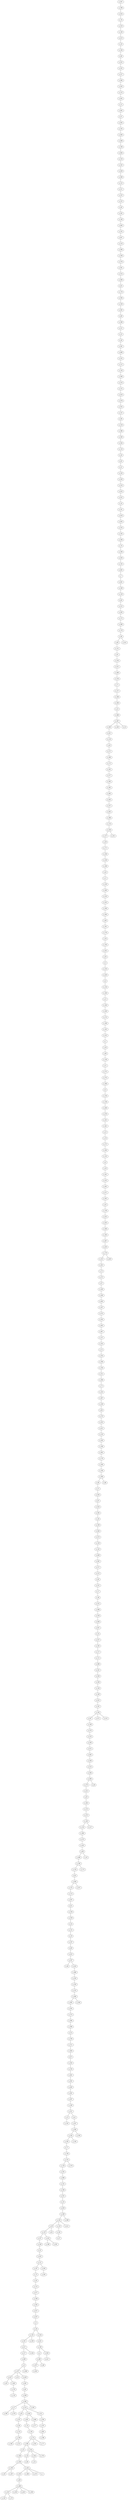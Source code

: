 graph arbol6 {
n_0--n_156
n_2--n_28
n_3--n_220
n_4--n_485
n_5--n_30
n_6--n_134
n_7--n_461
n_8--n_29
n_9--n_107
n_9--n_266
n_10--n_426
n_11--n_229
n_12--n_492
n_13--n_324
n_14--n_327
n_15--n_150
n_16--n_101
n_17--n_38
n_18--n_48
n_19--n_167
n_20--n_194
n_21--n_184
n_22--n_78
n_25--n_58
n_26--n_100
n_27--n_280
n_27--n_376
n_28--n_86
n_29--n_341
n_30--n_102
n_30--n_334
n_31--n_230
n_32--n_432
n_34--n_65
n_36--n_114
n_38--n_222
n_39--n_171
n_40--n_282
n_41--n_347
n_42--n_139
n_43--n_115
n_44--n_271
n_45--n_11
n_46--n_60
n_46--n_414
n_47--n_363
n_51--n_275
n_52--n_466
n_53--n_239
n_54--n_131
n_55--n_348
n_56--n_104
n_57--n_263
n_58--n_281
n_59--n_132
n_59--n_81
n_60--n_151
n_61--n_226
n_62--n_176
n_64--n_215
n_65--n_31
n_66--n_480
n_67--n_345
n_68--n_499
n_68--n_33
n_69--n_288
n_70--n_299
n_71--n_157
n_72--n_105
n_73--n_43
n_74--n_130
n_75--n_372
n_76--n_310
n_77--n_138
n_78--n_272
n_80--n_452
n_82--n_494
n_83--n_247
n_84--n_270
n_85--n_309
n_86--n_158
n_87--n_453
n_89--n_291
n_90--n_352
n_91--n_316
n_92--n_305
n_93--n_3
n_95--n_231
n_96--n_57
n_97--n_439
n_99--n_218
n_100--n_444
n_101--n_418
n_102--n_201
n_102--n_330
n_103--n_143
n_103--n_79
n_104--n_455
n_105--n_497
n_106--n_464
n_107--n_422
n_107--n_35
n_107--n_428
n_108--n_370
n_109--n_84
n_110--n_328
n_111--n_496
n_112--n_126
n_113--n_307
n_114--n_238
n_115--n_477
n_116--n_34
n_117--n_111
n_118--n_44
n_120--n_240
n_121--n_187
n_121--n_393
n_122--n_419
n_123--n_445
n_124--n_366
n_125--n_113
n_126--n_269
n_127--n_39
n_128--n_64
n_129--n_245
n_130--n_174
n_131--n_19
n_132--n_237
n_132--n_410
n_133--n_181
n_134--n_160
n_135--n_8
n_136--n_448
n_137--n_243
n_138--n_153
n_139--n_423
n_140--n_413
n_141--n_246
n_142--n_409
n_144--n_149
n_145--n_462
n_146--n_289
n_147--n_99
n_148--n_484
n_149--n_325
n_151--n_91
n_152--n_311
n_153--n_129
n_153--n_379
n_154--n_82
n_155--n_406
n_156--n_136
n_157--n_268
n_158--n_51
n_159--n_142
n_160--n_21
n_161--n_441
n_162--n_133
n_162--n_59
n_162--n_411
n_163--n_400
n_164--n_267
n_164--n_472
n_164--n_315
n_165--n_124
n_165--n_317
n_166--n_146
n_167--n_80
n_168--n_192
n_170--n_252
n_170--n_459
n_171--n_236
n_172--n_202
n_174--n_290
n_174--n_292
n_174--n_177
n_175--n_398
n_176--n_394
n_178--n_46
n_179--n_166
n_180--n_303
n_180--n_4
n_181--n_37
n_182--n_117
n_183--n_208
n_184--n_339
n_185--n_487
n_187--n_73
n_189--n_321
n_190--n_154
n_190--n_173
n_191--n_164
n_192--n_253
n_193--n_77
n_194--n_90
n_196--n_45
n_197--n_465
n_198--n_395
n_200--n_412
n_201--n_417
n_202--n_377
n_203--n_123
n_204--n_336
n_205--n_273
n_206--n_304
n_207--n_474
n_208--n_70
n_209--n_342
n_210--n_122
n_211--n_483
n_213--n_95
n_214--n_456
n_214--n_83
n_214--n_312
n_215--n_283
n_216--n_242
n_217--n_460
n_218--n_386
n_219--n_399
n_220--n_429
n_221--n_25
n_222--n_498
n_223--n_200
n_224--n_424
n_225--n_40
n_226--n_329
n_227--n_384
n_228--n_196
n_229--n_260
n_230--n_359
n_231--n_17
n_232--n_225
n_233--n_183
n_234--n_481
n_235--n_407
n_236--n_228
n_237--n_249
n_238--n_169
n_238--n_212
n_239--n_211
n_240--n_198
n_241--n_204
n_242--n_458
n_243--n_13
n_244--n_195
n_244--n_193
n_245--n_468
n_246--n_331
n_247--n_36
n_248--n_128
n_249--n_32
n_250--n_326
n_251--n_286
n_252--n_261
n_253--n_2
n_254--n_18
n_254--n_354
n_254--n_279
n_255--n_112
n_256--n_251
n_257--n_402
n_258--n_392
n_259--n_449
n_260--n_319
n_261--n_75
n_263--n_87
n_264--n_135
n_267--n_108
n_268--n_300
n_269--n_210
n_270--n_335
n_271--n_396
n_272--n_264
n_273--n_380
n_274--n_168
n_275--n_374
n_276--n_119
n_278--n_56
n_281--n_489
n_282--n_148
n_283--n_175
n_284--n_244
n_284--n_356
n_285--n_26
n_286--n_72
n_288--n_221
n_289--n_96
n_289--n_88
n_290--n_55
n_290--n_254
n_291--n_278
n_294--n_197
n_295--n_50
n_295--n_287
n_296--n_256
n_297--n_94
n_297--n_416
n_298--n_454
n_299--n_430
n_300--n_52
n_302--n_42
n_303--n_457
n_304--n_89
n_305--n_473
n_306--n_152
n_307--n_61
n_308--n_0
n_309--n_383
n_310--n_140
n_311--n_232
n_312--n_294
n_313--n_364
n_314--n_369
n_316--n_421
n_318--n_71
n_319--n_353
n_321--n_41
n_321--n_15
n_322--n_16
n_323--n_405
n_324--n_296
n_325--n_191
n_326--n_155
n_327--n_182
n_328--n_351
n_328--n_127
n_329--n_54
n_331--n_10
n_332--n_227
n_333--n_66
n_334--n_431
n_335--n_425
n_336--n_144
n_337--n_343
n_338--n_378
n_339--n_274
n_340--n_344
n_341--n_323
n_342--n_427
n_344--n_116
n_345--n_234
n_346--n_404
n_347--n_284
n_348--n_438
n_349--n_162
n_349--n_368
n_350--n_493
n_352--n_332
n_353--n_206
n_354--n_24
n_355--n_147
n_359--n_224
n_361--n_314
n_362--n_371
n_363--n_163
n_364--n_490
n_365--n_382
n_366--n_479
n_367--n_298
n_369--n_62
n_370--n_223
n_371--n_213
n_372--n_97
n_373--n_415
n_374--n_308
n_375--n_165
n_377--n_365
n_378--n_361
n_380--n_389
n_381--n_397
n_382--n_495
n_383--n_27
n_383--n_214
n_383--n_262
n_384--n_203
n_385--n_205
n_386--n_340
n_387--n_390
n_387--n_293
n_387--n_23
n_388--n_110
n_389--n_53
n_390--n_451
n_391--n_440
n_392--n_69
n_393--n_265
n_394--n_258
n_395--n_179
n_396--n_172
n_397--n_189
n_398--n_178
n_399--n_338
n_400--n_408
n_401--n_74
n_402--n_388
n_403--n_233
n_404--n_207
n_405--n_471
n_406--n_385
n_406--n_358
n_407--n_219
n_408--n_106
n_409--n_362
n_410--n_188
n_410--n_301
n_412--n_482
n_413--n_20
n_415--n_92
n_416--n_486
n_417--n_434
n_417--n_217
n_418--n_403
n_419--n_478
n_420--n_170
n_421--n_469
n_422--n_63
n_422--n_463
n_423--n_435
n_424--n_322
n_425--n_120
n_426--n_349
n_427--n_437
n_428--n_491
n_429--n_6
n_430--n_145
n_431--n_180
n_432--n_121
n_435--n_446
n_436--n_313
n_437--n_5
n_438--n_295
n_438--n_442
n_439--n_346
n_440--n_381
n_441--n_22
n_442--n_333
n_442--n_360
n_442--n_470
n_442--n_1
n_443--n_257
n_444--n_475
n_445--n_12
n_446--n_185
n_447--n_14
n_448--n_476
n_449--n_447
n_450--n_68
n_451--n_118
n_452--n_297
n_453--n_285
n_454--n_76
n_455--n_93
n_456--n_401
n_456--n_488
n_458--n_306
n_460--n_9
n_461--n_248
n_462--n_7
n_463--n_276
n_464--n_216
n_465--n_186
n_466--n_387
n_467--n_137
n_468--n_141
n_469--n_318
n_471--n_302
n_473--n_375
n_474--n_350
n_475--n_159
n_476--n_161
n_477--n_209
n_478--n_355
n_479--n_450
n_480--n_320
n_480--n_433
n_480--n_199
n_480--n_103
n_481--n_391
n_482--n_436
n_483--n_67
n_484--n_235
n_485--n_337
n_485--n_98
n_486--n_250
n_487--n_420
n_488--n_277
n_489--n_255
n_490--n_373
n_490--n_49
n_491--n_85
n_492--n_47
n_493--n_467
n_494--n_357
n_494--n_125
n_495--n_443
n_496--n_241
n_497--n_109
n_498--n_259
n_499--n_190
}